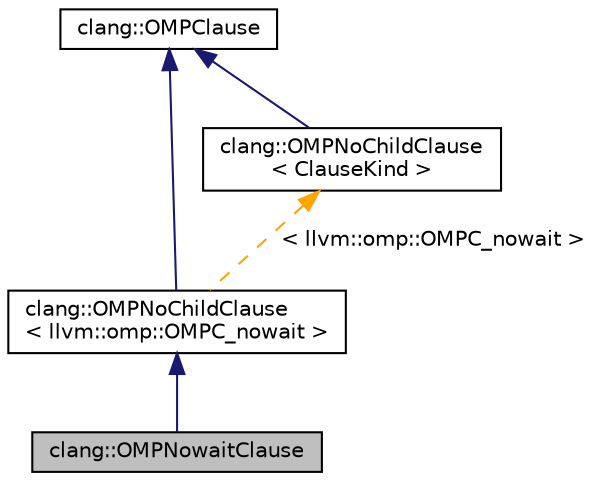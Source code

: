 digraph "clang::OMPNowaitClause"
{
 // LATEX_PDF_SIZE
  bgcolor="transparent";
  edge [fontname="Helvetica",fontsize="10",labelfontname="Helvetica",labelfontsize="10"];
  node [fontname="Helvetica",fontsize="10",shape=record];
  Node1 [label="clang::OMPNowaitClause",height=0.2,width=0.4,color="black", fillcolor="grey75", style="filled", fontcolor="black",tooltip="This represents 'nowait' clause in the '#pragma omp ...' directive."];
  Node2 -> Node1 [dir="back",color="midnightblue",fontsize="10",style="solid",fontname="Helvetica"];
  Node2 [label="clang::OMPNoChildClause\l\< llvm::omp::OMPC_nowait \>",height=0.2,width=0.4,color="black",URL="$structclang_1_1OMPNoChildClause.html",tooltip=" "];
  Node3 -> Node2 [dir="back",color="midnightblue",fontsize="10",style="solid",fontname="Helvetica"];
  Node3 [label="clang::OMPClause",height=0.2,width=0.4,color="black",URL="$classclang_1_1OMPClause.html",tooltip="This is a basic class for representing single OpenMP clause."];
  Node4 -> Node2 [dir="back",color="orange",fontsize="10",style="dashed",label=" \< llvm::omp::OMPC_nowait \>" ,fontname="Helvetica"];
  Node4 [label="clang::OMPNoChildClause\l\< ClauseKind \>",height=0.2,width=0.4,color="black",URL="$structclang_1_1OMPNoChildClause.html",tooltip=" "];
  Node3 -> Node4 [dir="back",color="midnightblue",fontsize="10",style="solid",fontname="Helvetica"];
}
